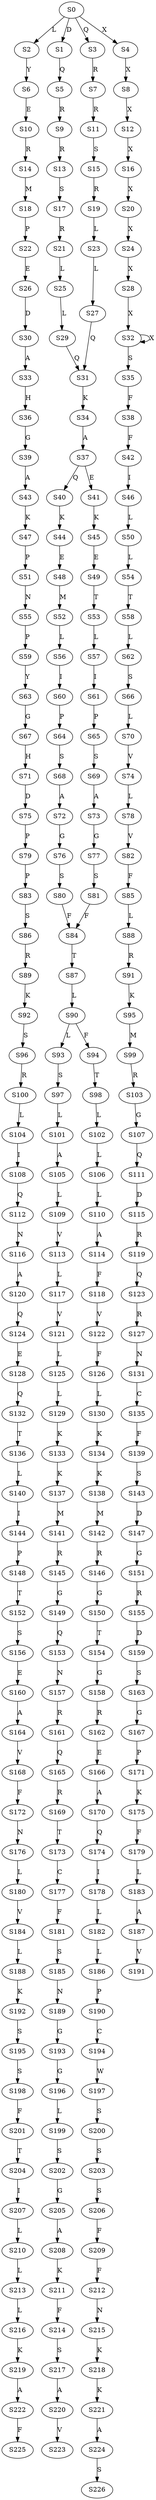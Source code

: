 strict digraph  {
	S0 -> S1 [ label = D ];
	S0 -> S2 [ label = L ];
	S0 -> S3 [ label = Q ];
	S0 -> S4 [ label = X ];
	S1 -> S5 [ label = Q ];
	S2 -> S6 [ label = Y ];
	S3 -> S7 [ label = R ];
	S4 -> S8 [ label = X ];
	S5 -> S9 [ label = R ];
	S6 -> S10 [ label = E ];
	S7 -> S11 [ label = R ];
	S8 -> S12 [ label = X ];
	S9 -> S13 [ label = R ];
	S10 -> S14 [ label = R ];
	S11 -> S15 [ label = S ];
	S12 -> S16 [ label = X ];
	S13 -> S17 [ label = S ];
	S14 -> S18 [ label = M ];
	S15 -> S19 [ label = R ];
	S16 -> S20 [ label = X ];
	S17 -> S21 [ label = R ];
	S18 -> S22 [ label = P ];
	S19 -> S23 [ label = L ];
	S20 -> S24 [ label = X ];
	S21 -> S25 [ label = L ];
	S22 -> S26 [ label = E ];
	S23 -> S27 [ label = L ];
	S24 -> S28 [ label = X ];
	S25 -> S29 [ label = L ];
	S26 -> S30 [ label = D ];
	S27 -> S31 [ label = Q ];
	S28 -> S32 [ label = X ];
	S29 -> S31 [ label = Q ];
	S30 -> S33 [ label = A ];
	S31 -> S34 [ label = K ];
	S32 -> S35 [ label = S ];
	S32 -> S32 [ label = X ];
	S33 -> S36 [ label = H ];
	S34 -> S37 [ label = A ];
	S35 -> S38 [ label = F ];
	S36 -> S39 [ label = G ];
	S37 -> S40 [ label = Q ];
	S37 -> S41 [ label = E ];
	S38 -> S42 [ label = F ];
	S39 -> S43 [ label = A ];
	S40 -> S44 [ label = K ];
	S41 -> S45 [ label = K ];
	S42 -> S46 [ label = I ];
	S43 -> S47 [ label = K ];
	S44 -> S48 [ label = E ];
	S45 -> S49 [ label = E ];
	S46 -> S50 [ label = L ];
	S47 -> S51 [ label = P ];
	S48 -> S52 [ label = M ];
	S49 -> S53 [ label = T ];
	S50 -> S54 [ label = L ];
	S51 -> S55 [ label = N ];
	S52 -> S56 [ label = L ];
	S53 -> S57 [ label = L ];
	S54 -> S58 [ label = T ];
	S55 -> S59 [ label = P ];
	S56 -> S60 [ label = I ];
	S57 -> S61 [ label = I ];
	S58 -> S62 [ label = L ];
	S59 -> S63 [ label = Y ];
	S60 -> S64 [ label = P ];
	S61 -> S65 [ label = P ];
	S62 -> S66 [ label = S ];
	S63 -> S67 [ label = G ];
	S64 -> S68 [ label = S ];
	S65 -> S69 [ label = S ];
	S66 -> S70 [ label = L ];
	S67 -> S71 [ label = H ];
	S68 -> S72 [ label = A ];
	S69 -> S73 [ label = A ];
	S70 -> S74 [ label = V ];
	S71 -> S75 [ label = D ];
	S72 -> S76 [ label = G ];
	S73 -> S77 [ label = G ];
	S74 -> S78 [ label = L ];
	S75 -> S79 [ label = P ];
	S76 -> S80 [ label = S ];
	S77 -> S81 [ label = S ];
	S78 -> S82 [ label = V ];
	S79 -> S83 [ label = P ];
	S80 -> S84 [ label = F ];
	S81 -> S84 [ label = F ];
	S82 -> S85 [ label = F ];
	S83 -> S86 [ label = S ];
	S84 -> S87 [ label = T ];
	S85 -> S88 [ label = L ];
	S86 -> S89 [ label = R ];
	S87 -> S90 [ label = L ];
	S88 -> S91 [ label = R ];
	S89 -> S92 [ label = K ];
	S90 -> S93 [ label = L ];
	S90 -> S94 [ label = F ];
	S91 -> S95 [ label = K ];
	S92 -> S96 [ label = S ];
	S93 -> S97 [ label = S ];
	S94 -> S98 [ label = T ];
	S95 -> S99 [ label = M ];
	S96 -> S100 [ label = R ];
	S97 -> S101 [ label = L ];
	S98 -> S102 [ label = L ];
	S99 -> S103 [ label = R ];
	S100 -> S104 [ label = L ];
	S101 -> S105 [ label = A ];
	S102 -> S106 [ label = L ];
	S103 -> S107 [ label = G ];
	S104 -> S108 [ label = I ];
	S105 -> S109 [ label = L ];
	S106 -> S110 [ label = L ];
	S107 -> S111 [ label = Q ];
	S108 -> S112 [ label = Q ];
	S109 -> S113 [ label = V ];
	S110 -> S114 [ label = A ];
	S111 -> S115 [ label = D ];
	S112 -> S116 [ label = N ];
	S113 -> S117 [ label = L ];
	S114 -> S118 [ label = F ];
	S115 -> S119 [ label = R ];
	S116 -> S120 [ label = A ];
	S117 -> S121 [ label = V ];
	S118 -> S122 [ label = V ];
	S119 -> S123 [ label = Q ];
	S120 -> S124 [ label = Q ];
	S121 -> S125 [ label = L ];
	S122 -> S126 [ label = F ];
	S123 -> S127 [ label = R ];
	S124 -> S128 [ label = E ];
	S125 -> S129 [ label = L ];
	S126 -> S130 [ label = L ];
	S127 -> S131 [ label = N ];
	S128 -> S132 [ label = Q ];
	S129 -> S133 [ label = K ];
	S130 -> S134 [ label = K ];
	S131 -> S135 [ label = C ];
	S132 -> S136 [ label = T ];
	S133 -> S137 [ label = K ];
	S134 -> S138 [ label = K ];
	S135 -> S139 [ label = F ];
	S136 -> S140 [ label = L ];
	S137 -> S141 [ label = M ];
	S138 -> S142 [ label = M ];
	S139 -> S143 [ label = S ];
	S140 -> S144 [ label = I ];
	S141 -> S145 [ label = R ];
	S142 -> S146 [ label = R ];
	S143 -> S147 [ label = D ];
	S144 -> S148 [ label = P ];
	S145 -> S149 [ label = G ];
	S146 -> S150 [ label = G ];
	S147 -> S151 [ label = G ];
	S148 -> S152 [ label = T ];
	S149 -> S153 [ label = Q ];
	S150 -> S154 [ label = T ];
	S151 -> S155 [ label = R ];
	S152 -> S156 [ label = S ];
	S153 -> S157 [ label = N ];
	S154 -> S158 [ label = G ];
	S155 -> S159 [ label = D ];
	S156 -> S160 [ label = E ];
	S157 -> S161 [ label = R ];
	S158 -> S162 [ label = R ];
	S159 -> S163 [ label = S ];
	S160 -> S164 [ label = A ];
	S161 -> S165 [ label = Q ];
	S162 -> S166 [ label = E ];
	S163 -> S167 [ label = G ];
	S164 -> S168 [ label = V ];
	S165 -> S169 [ label = R ];
	S166 -> S170 [ label = A ];
	S167 -> S171 [ label = P ];
	S168 -> S172 [ label = F ];
	S169 -> S173 [ label = T ];
	S170 -> S174 [ label = Q ];
	S171 -> S175 [ label = K ];
	S172 -> S176 [ label = N ];
	S173 -> S177 [ label = C ];
	S174 -> S178 [ label = I ];
	S175 -> S179 [ label = F ];
	S176 -> S180 [ label = L ];
	S177 -> S181 [ label = F ];
	S178 -> S182 [ label = L ];
	S179 -> S183 [ label = L ];
	S180 -> S184 [ label = V ];
	S181 -> S185 [ label = S ];
	S182 -> S186 [ label = L ];
	S183 -> S187 [ label = A ];
	S184 -> S188 [ label = L ];
	S185 -> S189 [ label = N ];
	S186 -> S190 [ label = P ];
	S187 -> S191 [ label = V ];
	S188 -> S192 [ label = K ];
	S189 -> S193 [ label = G ];
	S190 -> S194 [ label = C ];
	S192 -> S195 [ label = S ];
	S193 -> S196 [ label = G ];
	S194 -> S197 [ label = W ];
	S195 -> S198 [ label = S ];
	S196 -> S199 [ label = L ];
	S197 -> S200 [ label = S ];
	S198 -> S201 [ label = F ];
	S199 -> S202 [ label = S ];
	S200 -> S203 [ label = S ];
	S201 -> S204 [ label = T ];
	S202 -> S205 [ label = G ];
	S203 -> S206 [ label = S ];
	S204 -> S207 [ label = I ];
	S205 -> S208 [ label = A ];
	S206 -> S209 [ label = F ];
	S207 -> S210 [ label = L ];
	S208 -> S211 [ label = K ];
	S209 -> S212 [ label = F ];
	S210 -> S213 [ label = L ];
	S211 -> S214 [ label = F ];
	S212 -> S215 [ label = N ];
	S213 -> S216 [ label = L ];
	S214 -> S217 [ label = S ];
	S215 -> S218 [ label = K ];
	S216 -> S219 [ label = K ];
	S217 -> S220 [ label = A ];
	S218 -> S221 [ label = K ];
	S219 -> S222 [ label = A ];
	S220 -> S223 [ label = V ];
	S221 -> S224 [ label = A ];
	S222 -> S225 [ label = F ];
	S224 -> S226 [ label = S ];
}
